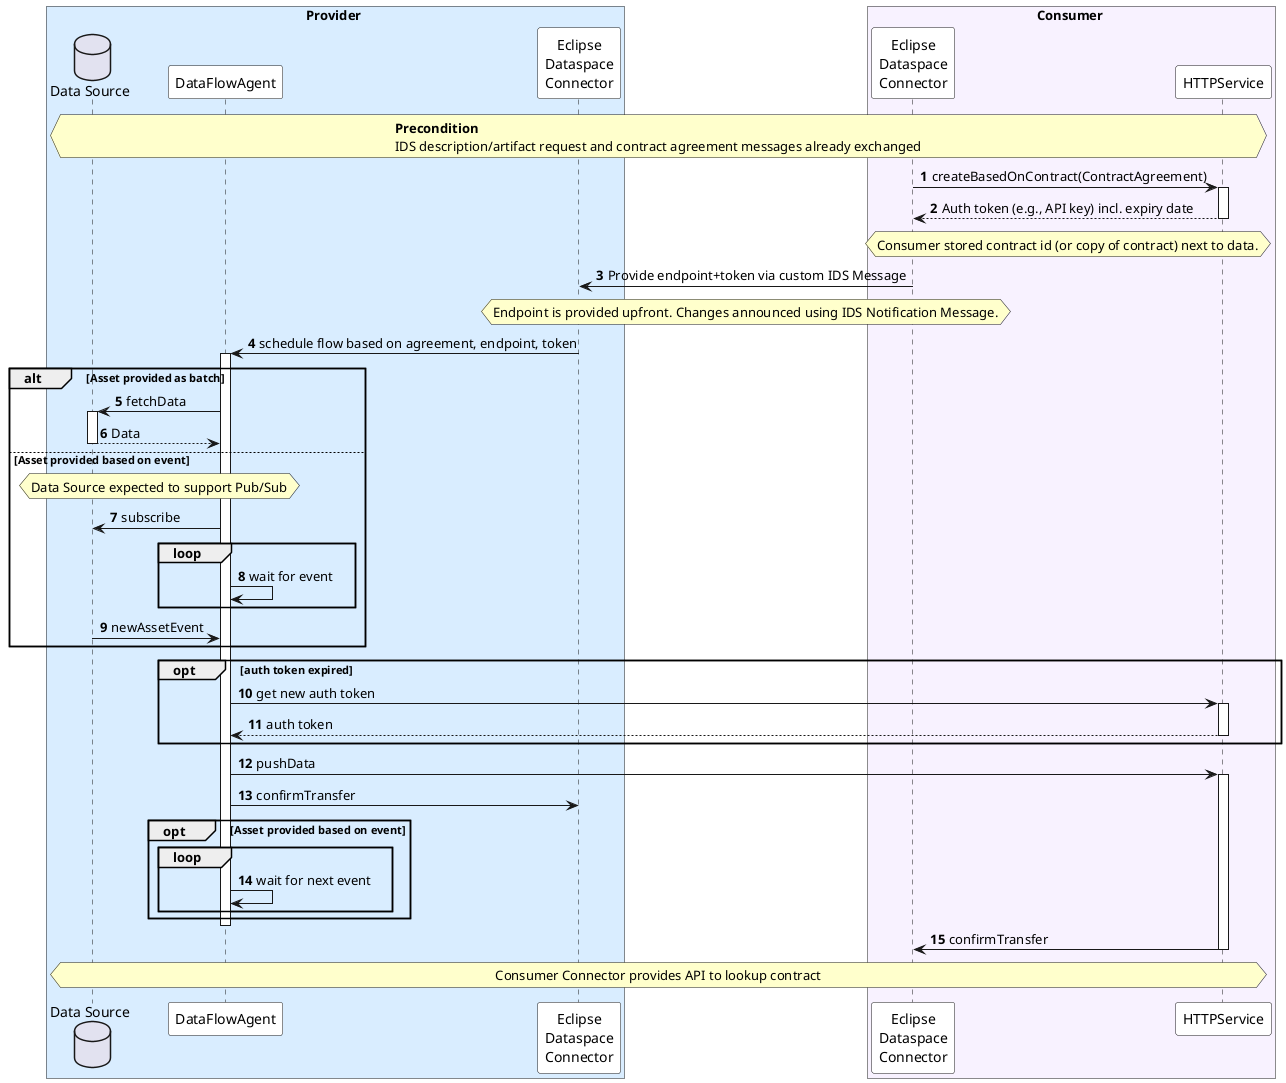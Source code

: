 '
'  Copyright (c) 2021 SAP SE
'
'  This program and the accompanying materials are made available under the
'  terms of the Apache License, Version 2.0 which is available at
'  https://www.apache.org/licenses/LICENSE-2.0
'
'  SPDX-License-Identifier: Apache-2.0
'
'  Contributors:
'       SAP SE - Initial Draft
'
'

@startuml

skinParam NoteBackgroundColor WhiteSmoke
skinParam NoteFontColor Black
skinParam ParticipantBackgroundColor WhiteSmoke
skinParam ActorBackgroundColor WhiteSmoke
skinParam AgentBackgroundColor White
skinParam AgentBorderColor SkyBlue
skinparam shadowing false

!define ConsumerColor f8f2ff
!define ProviderColor d9edff
!define WarningColor Business
!define LeadColor Technology

autonumber

box Provider #ProviderColor
    database ProviderDB as "Data Source"
    participant DataFlowAgent #white
    participant ConnectorProvider as "Eclipse\nDataspace\nConnector" #white
end box

box Consumer #ConsumerColor
    participant ConnectorConsumer as "Eclipse\nDataspace\nConnector" #white
    participant HTTPService #white
end box

hnote over ProviderDB, HTTPService #Business
**Precondition**
IDS description/artifact request and contract agreement messages already exchanged
end note

ConnectorConsumer -> HTTPService ++ : createBasedOnContract(ContractAgreement)
return Auth token (e.g., API key) incl. expiry date

hnote over ConnectorConsumer, HTTPService #Business
Consumer stored contract id (or copy of contract) next to data.
end note

ConnectorConsumer -> ConnectorProvider : Provide endpoint+token via custom IDS Message

hnote over ConnectorConsumer, ConnectorProvider #Business
Endpoint is provided upfront. Changes announced using IDS Notification Message.
end note

ConnectorProvider -> DataFlowAgent ++ : schedule flow based on agreement, endpoint, token

alt Asset provided as batch
        DataFlowAgent -> ProviderDB ++ : fetchData
            return Data

else Asset provided based on event
    hnote over ProviderDB, DataFlowAgent #Business
        Data Source expected to support Pub/Sub
    end note
    DataFlowAgent -> ProviderDB : subscribe
    loop
        DataFlowAgent -> DataFlowAgent : wait for event
    end
    ProviderDB -> DataFlowAgent : newAssetEvent
end

    opt auth token expired
        DataFlowAgent -> HTTPService ++ : get new auth token
        return auth token
    end

DataFlowAgent -> HTTPService ++ : pushData
DataFlowAgent -> ConnectorProvider : confirmTransfer
opt Asset provided based on event
    loop
        DataFlowAgent -> DataFlowAgent : wait for next event
    end
end
deactivate DataFlowAgent

HTTPService -> ConnectorConsumer : confirmTransfer
deactivate HTTPService




hnote over ProviderDB, HTTPService #Business
Consumer Connector provides API to lookup contract
end note

@enduml